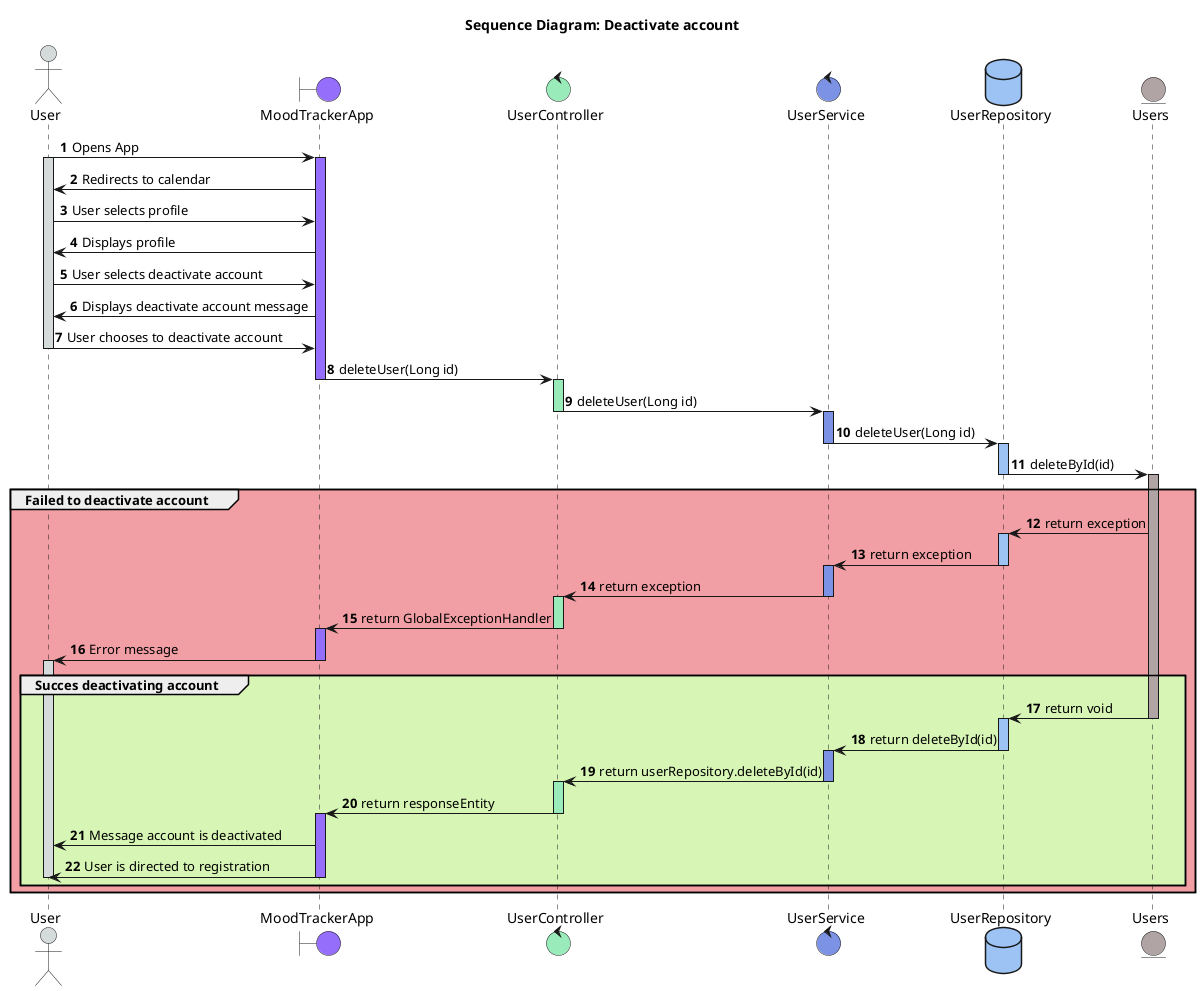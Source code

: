 @startuml
title Sequence Diagram: Deactivate account

actor User #D5DBDB
boundary MoodTrackerApp #966efc
control UserController #99ebb9
control UserService #7c93e5
database UserRepository #9cc3f3
entity Users #B1A4A4

!$color_success = '#d7f5b5'
!$color_failure = '#f19fa4'

participant User
participant MoodTrackerApp
participant UserController
participant UserService
participant UserRepository
participant Users

autonumber

User -> MoodTrackerApp: Opens App
activate User #D5DBDB
activate MoodTrackerApp #966efc
MoodTrackerApp -> User: Redirects to calendar
User -> MoodTrackerApp: User selects profile
MoodTrackerApp -> User: Displays profile
User -> MoodTrackerApp: User selects deactivate account
MoodTrackerApp -> User: Displays deactivate account message
User -> MoodTrackerApp: User chooses to deactivate account
deactivate User

MoodTrackerApp -> UserController: deleteUser(Long id)
deactivate MoodTrackerApp
activate UserController #99ebb9

UserController -> UserService: deleteUser(Long id)
deactivate UserController
activate UserService #7c93e5

UserService -> UserRepository: deleteUser(Long id)
deactivate UserService
activate UserRepository #9cc3f3

UserRepository -> Users: deleteById(id)
deactivate UserRepository
activate Users #B1A4A4

group $color_failure Failed to deactivate account

    Users -> UserRepository: return exception
    activate UserRepository #9cc3f3

    UserRepository -> UserService: return exception
    deactivate UserRepository
    activate UserService #7c93e5

    UserService -> UserController: return exception
    deactivate UserService
    activate UserController #99ebb9

    UserController -> MoodTrackerApp: return GlobalExceptionHandler
    deactivate UserController
    activate MoodTrackerApp #966efc

    MoodTrackerApp -> User: Error message
    deactivate MoodTrackerApp
    activate User #D5DBDB

    group $color_success Succes deactivating account

        Users -> UserRepository: return void
        deactivate Users
        activate UserRepository #9cc3f3

        UserRepository -> UserService: return deleteById(id)
        deactivate UserRepository
        activate UserService #7c93e5

        UserService -> UserController: return userRepository.deleteById(id)
        deactivate UserService
        activate UserController #99ebb9

        UserController -> MoodTrackerApp: return responseEntity
        deactivate UserController
        activate MoodTrackerApp #966efc

        MoodTrackerApp -> User: Message account is deactivated
        MoodTrackerApp -> User: User is directed to registration
        deactivate MoodTrackerApp
        deactivate User
    end
end
@enduml